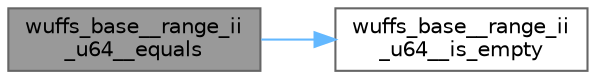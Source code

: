 digraph "wuffs_base__range_ii_u64__equals"
{
 // LATEX_PDF_SIZE
  bgcolor="transparent";
  edge [fontname=Helvetica,fontsize=10,labelfontname=Helvetica,labelfontsize=10];
  node [fontname=Helvetica,fontsize=10,shape=box,height=0.2,width=0.4];
  rankdir="LR";
  Node1 [id="Node000001",label="wuffs_base__range_ii\l_u64__equals",height=0.2,width=0.4,color="gray40", fillcolor="grey60", style="filled", fontcolor="black",tooltip=" "];
  Node1 -> Node2 [id="edge1_Node000001_Node000002",color="steelblue1",style="solid",tooltip=" "];
  Node2 [id="Node000002",label="wuffs_base__range_ii\l_u64__is_empty",height=0.2,width=0.4,color="grey40", fillcolor="white", style="filled",URL="$wuffs-v0_83_8c.html#ae9a300f9c98e4b23027f1bb9e0c0ab32",tooltip=" "];
}
